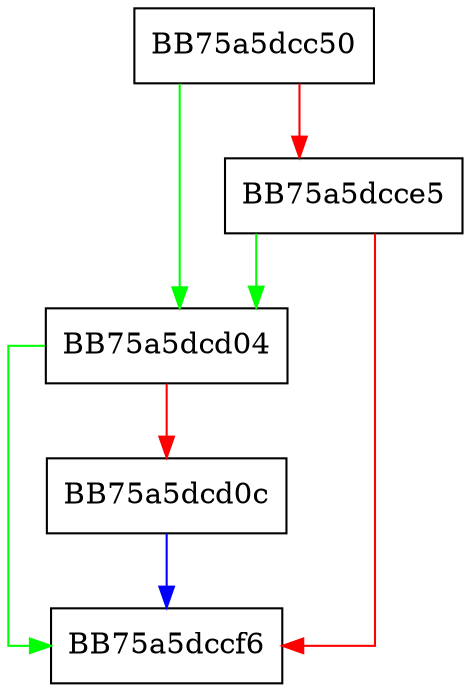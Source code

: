 digraph ConnectionCacheInfo {
  node [shape="box"];
  graph [splines=ortho];
  BB75a5dcc50 -> BB75a5dcd04 [color="green"];
  BB75a5dcc50 -> BB75a5dcce5 [color="red"];
  BB75a5dcce5 -> BB75a5dcd04 [color="green"];
  BB75a5dcce5 -> BB75a5dccf6 [color="red"];
  BB75a5dcd04 -> BB75a5dccf6 [color="green"];
  BB75a5dcd04 -> BB75a5dcd0c [color="red"];
  BB75a5dcd0c -> BB75a5dccf6 [color="blue"];
}